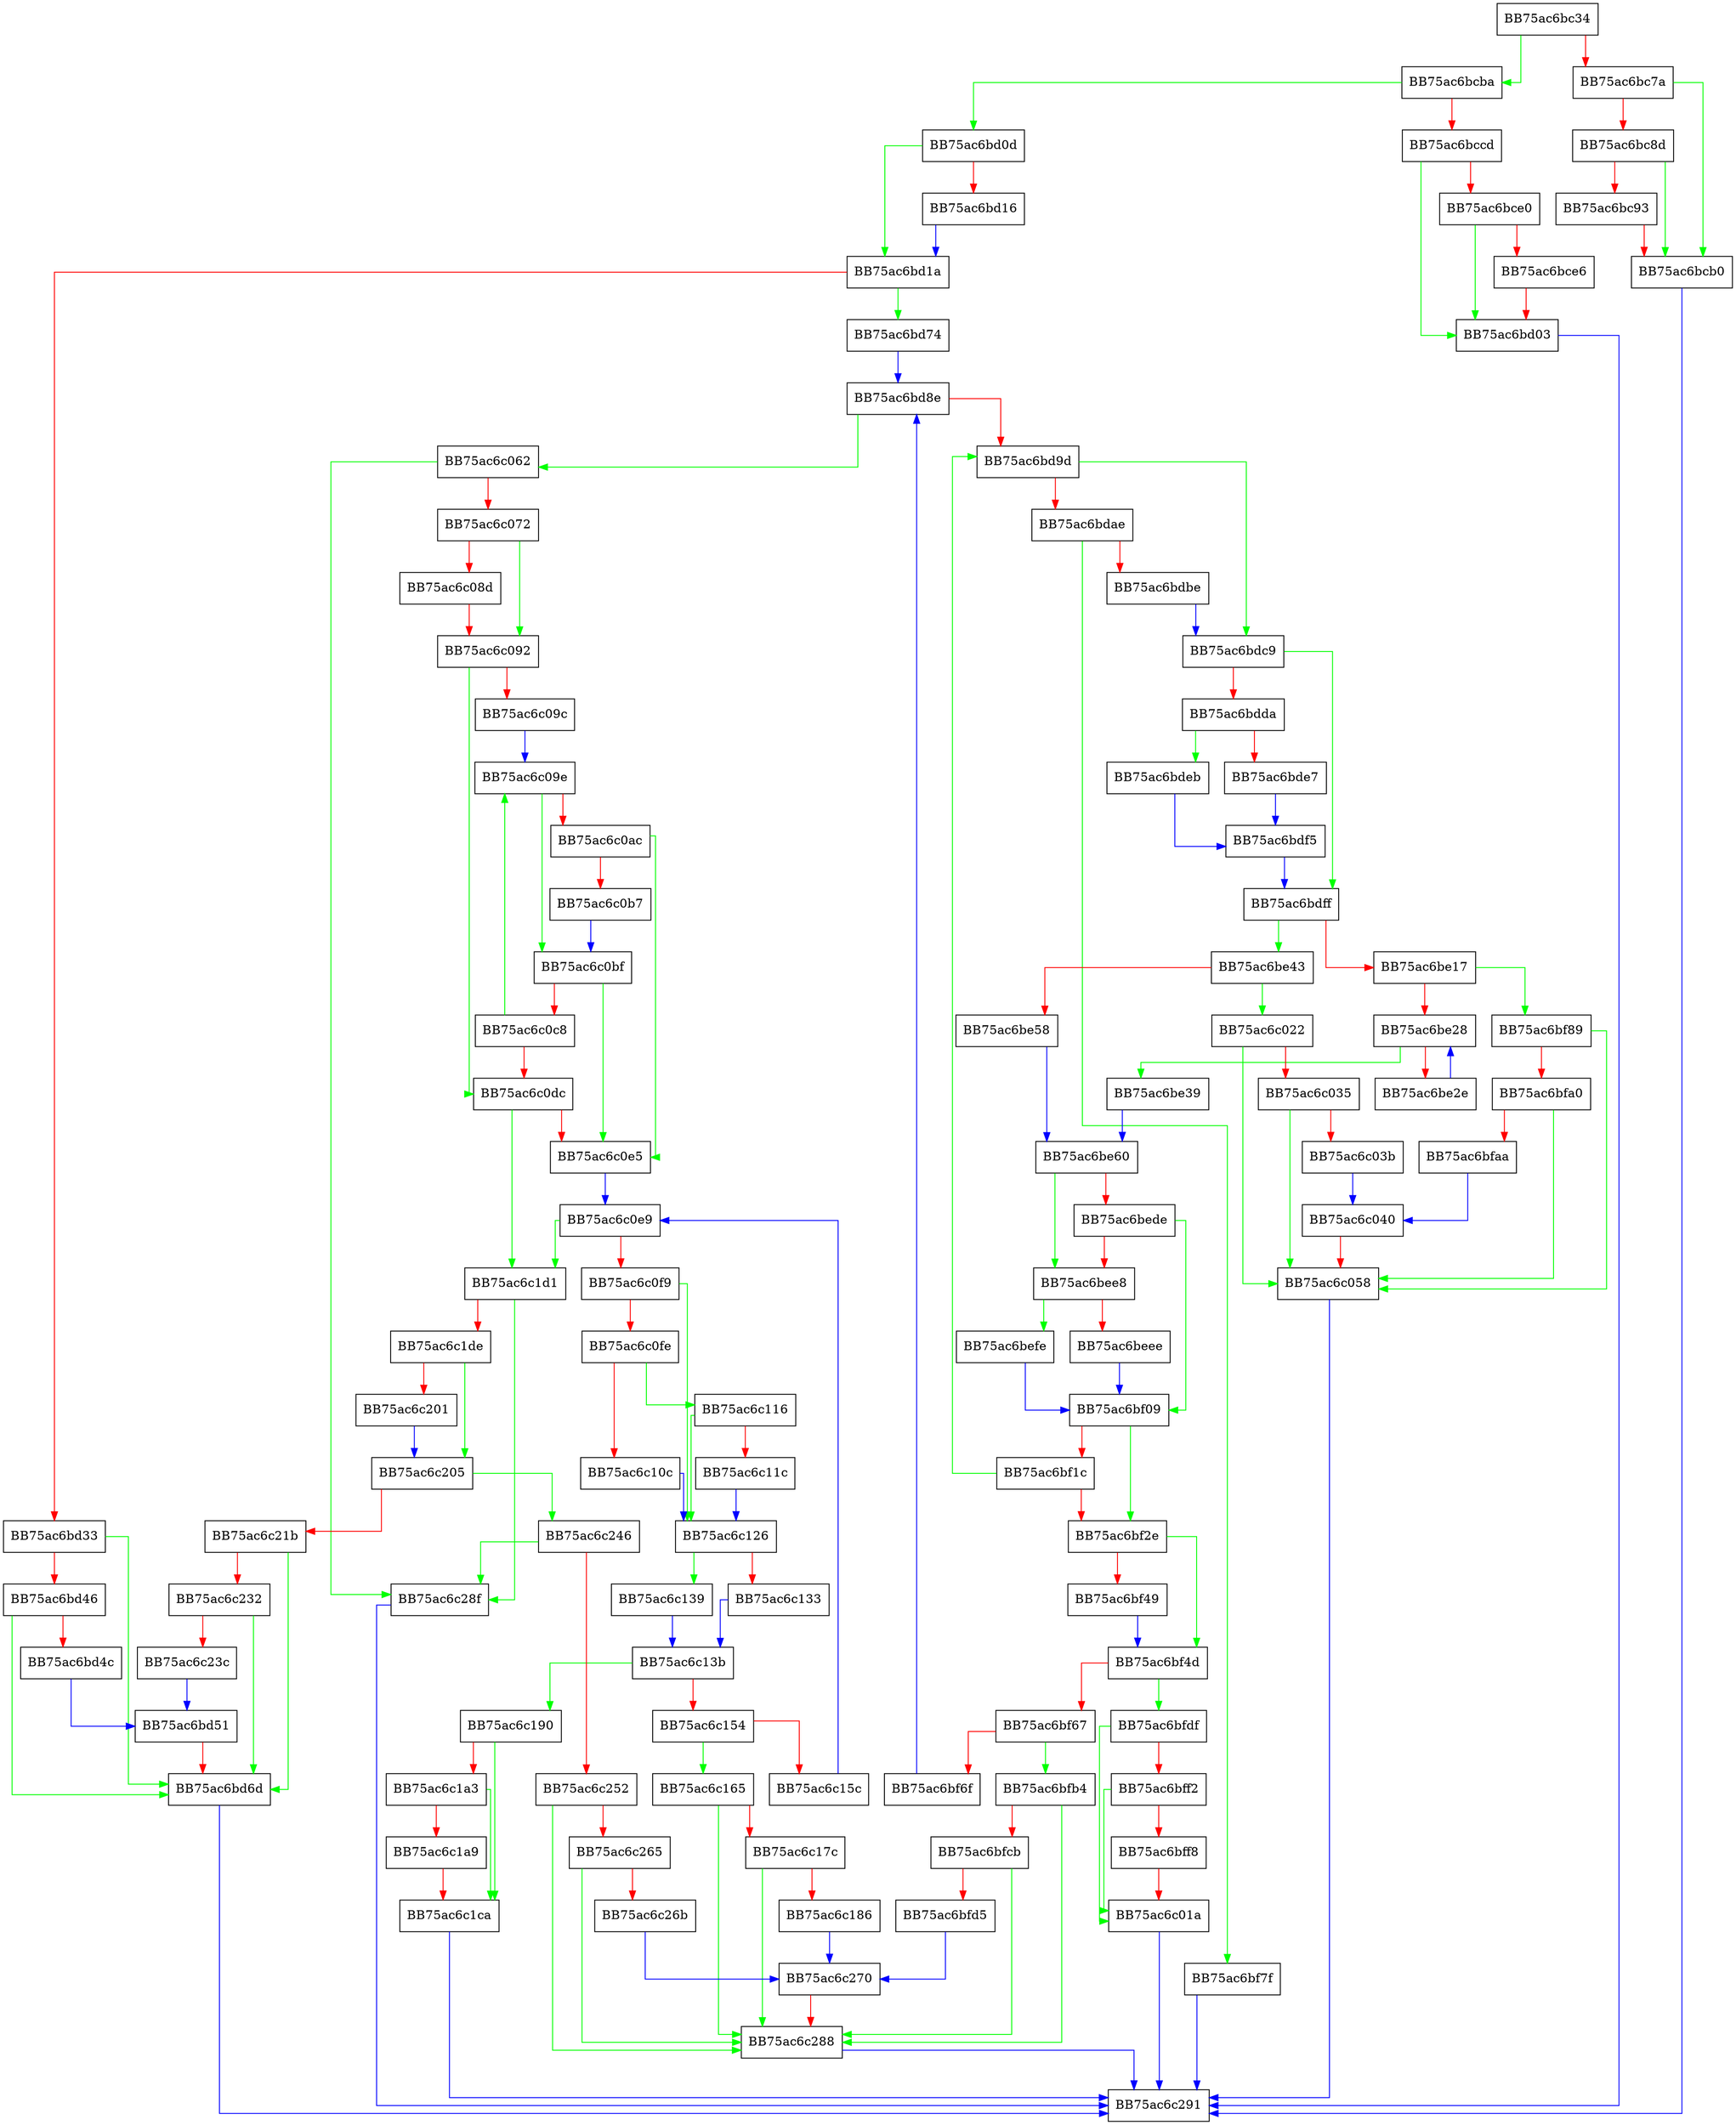 digraph encodeXXD {
  node [shape="box"];
  graph [splines=ortho];
  BB75ac6bc34 -> BB75ac6bcba [color="green"];
  BB75ac6bc34 -> BB75ac6bc7a [color="red"];
  BB75ac6bc7a -> BB75ac6bcb0 [color="green"];
  BB75ac6bc7a -> BB75ac6bc8d [color="red"];
  BB75ac6bc8d -> BB75ac6bcb0 [color="green"];
  BB75ac6bc8d -> BB75ac6bc93 [color="red"];
  BB75ac6bc93 -> BB75ac6bcb0 [color="red"];
  BB75ac6bcb0 -> BB75ac6c291 [color="blue"];
  BB75ac6bcba -> BB75ac6bd0d [color="green"];
  BB75ac6bcba -> BB75ac6bccd [color="red"];
  BB75ac6bccd -> BB75ac6bd03 [color="green"];
  BB75ac6bccd -> BB75ac6bce0 [color="red"];
  BB75ac6bce0 -> BB75ac6bd03 [color="green"];
  BB75ac6bce0 -> BB75ac6bce6 [color="red"];
  BB75ac6bce6 -> BB75ac6bd03 [color="red"];
  BB75ac6bd03 -> BB75ac6c291 [color="blue"];
  BB75ac6bd0d -> BB75ac6bd1a [color="green"];
  BB75ac6bd0d -> BB75ac6bd16 [color="red"];
  BB75ac6bd16 -> BB75ac6bd1a [color="blue"];
  BB75ac6bd1a -> BB75ac6bd74 [color="green"];
  BB75ac6bd1a -> BB75ac6bd33 [color="red"];
  BB75ac6bd33 -> BB75ac6bd6d [color="green"];
  BB75ac6bd33 -> BB75ac6bd46 [color="red"];
  BB75ac6bd46 -> BB75ac6bd6d [color="green"];
  BB75ac6bd46 -> BB75ac6bd4c [color="red"];
  BB75ac6bd4c -> BB75ac6bd51 [color="blue"];
  BB75ac6bd51 -> BB75ac6bd6d [color="red"];
  BB75ac6bd6d -> BB75ac6c291 [color="blue"];
  BB75ac6bd74 -> BB75ac6bd8e [color="blue"];
  BB75ac6bd8e -> BB75ac6c062 [color="green"];
  BB75ac6bd8e -> BB75ac6bd9d [color="red"];
  BB75ac6bd9d -> BB75ac6bdc9 [color="green"];
  BB75ac6bd9d -> BB75ac6bdae [color="red"];
  BB75ac6bdae -> BB75ac6bf7f [color="green"];
  BB75ac6bdae -> BB75ac6bdbe [color="red"];
  BB75ac6bdbe -> BB75ac6bdc9 [color="blue"];
  BB75ac6bdc9 -> BB75ac6bdff [color="green"];
  BB75ac6bdc9 -> BB75ac6bdda [color="red"];
  BB75ac6bdda -> BB75ac6bdeb [color="green"];
  BB75ac6bdda -> BB75ac6bde7 [color="red"];
  BB75ac6bde7 -> BB75ac6bdf5 [color="blue"];
  BB75ac6bdeb -> BB75ac6bdf5 [color="blue"];
  BB75ac6bdf5 -> BB75ac6bdff [color="blue"];
  BB75ac6bdff -> BB75ac6be43 [color="green"];
  BB75ac6bdff -> BB75ac6be17 [color="red"];
  BB75ac6be17 -> BB75ac6bf89 [color="green"];
  BB75ac6be17 -> BB75ac6be28 [color="red"];
  BB75ac6be28 -> BB75ac6be39 [color="green"];
  BB75ac6be28 -> BB75ac6be2e [color="red"];
  BB75ac6be2e -> BB75ac6be28 [color="blue"];
  BB75ac6be39 -> BB75ac6be60 [color="blue"];
  BB75ac6be43 -> BB75ac6c022 [color="green"];
  BB75ac6be43 -> BB75ac6be58 [color="red"];
  BB75ac6be58 -> BB75ac6be60 [color="blue"];
  BB75ac6be60 -> BB75ac6bee8 [color="green"];
  BB75ac6be60 -> BB75ac6bede [color="red"];
  BB75ac6bede -> BB75ac6bf09 [color="green"];
  BB75ac6bede -> BB75ac6bee8 [color="red"];
  BB75ac6bee8 -> BB75ac6befe [color="green"];
  BB75ac6bee8 -> BB75ac6beee [color="red"];
  BB75ac6beee -> BB75ac6bf09 [color="blue"];
  BB75ac6befe -> BB75ac6bf09 [color="blue"];
  BB75ac6bf09 -> BB75ac6bf2e [color="green"];
  BB75ac6bf09 -> BB75ac6bf1c [color="red"];
  BB75ac6bf1c -> BB75ac6bd9d [color="green"];
  BB75ac6bf1c -> BB75ac6bf2e [color="red"];
  BB75ac6bf2e -> BB75ac6bf4d [color="green"];
  BB75ac6bf2e -> BB75ac6bf49 [color="red"];
  BB75ac6bf49 -> BB75ac6bf4d [color="blue"];
  BB75ac6bf4d -> BB75ac6bfdf [color="green"];
  BB75ac6bf4d -> BB75ac6bf67 [color="red"];
  BB75ac6bf67 -> BB75ac6bfb4 [color="green"];
  BB75ac6bf67 -> BB75ac6bf6f [color="red"];
  BB75ac6bf6f -> BB75ac6bd8e [color="blue"];
  BB75ac6bf7f -> BB75ac6c291 [color="blue"];
  BB75ac6bf89 -> BB75ac6c058 [color="green"];
  BB75ac6bf89 -> BB75ac6bfa0 [color="red"];
  BB75ac6bfa0 -> BB75ac6c058 [color="green"];
  BB75ac6bfa0 -> BB75ac6bfaa [color="red"];
  BB75ac6bfaa -> BB75ac6c040 [color="blue"];
  BB75ac6bfb4 -> BB75ac6c288 [color="green"];
  BB75ac6bfb4 -> BB75ac6bfcb [color="red"];
  BB75ac6bfcb -> BB75ac6c288 [color="green"];
  BB75ac6bfcb -> BB75ac6bfd5 [color="red"];
  BB75ac6bfd5 -> BB75ac6c270 [color="blue"];
  BB75ac6bfdf -> BB75ac6c01a [color="green"];
  BB75ac6bfdf -> BB75ac6bff2 [color="red"];
  BB75ac6bff2 -> BB75ac6c01a [color="green"];
  BB75ac6bff2 -> BB75ac6bff8 [color="red"];
  BB75ac6bff8 -> BB75ac6c01a [color="red"];
  BB75ac6c01a -> BB75ac6c291 [color="blue"];
  BB75ac6c022 -> BB75ac6c058 [color="green"];
  BB75ac6c022 -> BB75ac6c035 [color="red"];
  BB75ac6c035 -> BB75ac6c058 [color="green"];
  BB75ac6c035 -> BB75ac6c03b [color="red"];
  BB75ac6c03b -> BB75ac6c040 [color="blue"];
  BB75ac6c040 -> BB75ac6c058 [color="red"];
  BB75ac6c058 -> BB75ac6c291 [color="blue"];
  BB75ac6c062 -> BB75ac6c28f [color="green"];
  BB75ac6c062 -> BB75ac6c072 [color="red"];
  BB75ac6c072 -> BB75ac6c092 [color="green"];
  BB75ac6c072 -> BB75ac6c08d [color="red"];
  BB75ac6c08d -> BB75ac6c092 [color="red"];
  BB75ac6c092 -> BB75ac6c0dc [color="green"];
  BB75ac6c092 -> BB75ac6c09c [color="red"];
  BB75ac6c09c -> BB75ac6c09e [color="blue"];
  BB75ac6c09e -> BB75ac6c0bf [color="green"];
  BB75ac6c09e -> BB75ac6c0ac [color="red"];
  BB75ac6c0ac -> BB75ac6c0e5 [color="green"];
  BB75ac6c0ac -> BB75ac6c0b7 [color="red"];
  BB75ac6c0b7 -> BB75ac6c0bf [color="blue"];
  BB75ac6c0bf -> BB75ac6c0e5 [color="green"];
  BB75ac6c0bf -> BB75ac6c0c8 [color="red"];
  BB75ac6c0c8 -> BB75ac6c09e [color="green"];
  BB75ac6c0c8 -> BB75ac6c0dc [color="red"];
  BB75ac6c0dc -> BB75ac6c1d1 [color="green"];
  BB75ac6c0dc -> BB75ac6c0e5 [color="red"];
  BB75ac6c0e5 -> BB75ac6c0e9 [color="blue"];
  BB75ac6c0e9 -> BB75ac6c1d1 [color="green"];
  BB75ac6c0e9 -> BB75ac6c0f9 [color="red"];
  BB75ac6c0f9 -> BB75ac6c126 [color="green"];
  BB75ac6c0f9 -> BB75ac6c0fe [color="red"];
  BB75ac6c0fe -> BB75ac6c116 [color="green"];
  BB75ac6c0fe -> BB75ac6c10c [color="red"];
  BB75ac6c10c -> BB75ac6c126 [color="blue"];
  BB75ac6c116 -> BB75ac6c126 [color="green"];
  BB75ac6c116 -> BB75ac6c11c [color="red"];
  BB75ac6c11c -> BB75ac6c126 [color="blue"];
  BB75ac6c126 -> BB75ac6c139 [color="green"];
  BB75ac6c126 -> BB75ac6c133 [color="red"];
  BB75ac6c133 -> BB75ac6c13b [color="blue"];
  BB75ac6c139 -> BB75ac6c13b [color="blue"];
  BB75ac6c13b -> BB75ac6c190 [color="green"];
  BB75ac6c13b -> BB75ac6c154 [color="red"];
  BB75ac6c154 -> BB75ac6c165 [color="green"];
  BB75ac6c154 -> BB75ac6c15c [color="red"];
  BB75ac6c15c -> BB75ac6c0e9 [color="blue"];
  BB75ac6c165 -> BB75ac6c288 [color="green"];
  BB75ac6c165 -> BB75ac6c17c [color="red"];
  BB75ac6c17c -> BB75ac6c288 [color="green"];
  BB75ac6c17c -> BB75ac6c186 [color="red"];
  BB75ac6c186 -> BB75ac6c270 [color="blue"];
  BB75ac6c190 -> BB75ac6c1ca [color="green"];
  BB75ac6c190 -> BB75ac6c1a3 [color="red"];
  BB75ac6c1a3 -> BB75ac6c1ca [color="green"];
  BB75ac6c1a3 -> BB75ac6c1a9 [color="red"];
  BB75ac6c1a9 -> BB75ac6c1ca [color="red"];
  BB75ac6c1ca -> BB75ac6c291 [color="blue"];
  BB75ac6c1d1 -> BB75ac6c28f [color="green"];
  BB75ac6c1d1 -> BB75ac6c1de [color="red"];
  BB75ac6c1de -> BB75ac6c205 [color="green"];
  BB75ac6c1de -> BB75ac6c201 [color="red"];
  BB75ac6c201 -> BB75ac6c205 [color="blue"];
  BB75ac6c205 -> BB75ac6c246 [color="green"];
  BB75ac6c205 -> BB75ac6c21b [color="red"];
  BB75ac6c21b -> BB75ac6bd6d [color="green"];
  BB75ac6c21b -> BB75ac6c232 [color="red"];
  BB75ac6c232 -> BB75ac6bd6d [color="green"];
  BB75ac6c232 -> BB75ac6c23c [color="red"];
  BB75ac6c23c -> BB75ac6bd51 [color="blue"];
  BB75ac6c246 -> BB75ac6c28f [color="green"];
  BB75ac6c246 -> BB75ac6c252 [color="red"];
  BB75ac6c252 -> BB75ac6c288 [color="green"];
  BB75ac6c252 -> BB75ac6c265 [color="red"];
  BB75ac6c265 -> BB75ac6c288 [color="green"];
  BB75ac6c265 -> BB75ac6c26b [color="red"];
  BB75ac6c26b -> BB75ac6c270 [color="blue"];
  BB75ac6c270 -> BB75ac6c288 [color="red"];
  BB75ac6c288 -> BB75ac6c291 [color="blue"];
  BB75ac6c28f -> BB75ac6c291 [color="blue"];
}